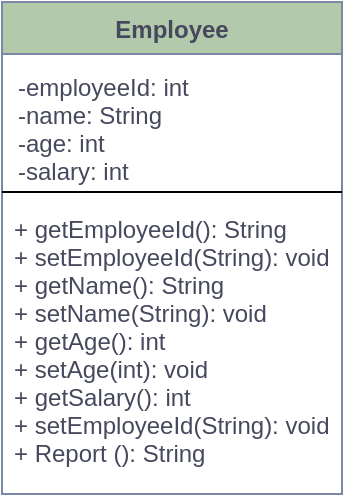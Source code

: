 <mxfile version="15.5.4" type="embed"><diagram id="C5RBs43oDa-KdzZeNtuy" name="Page-1"><mxGraphModel dx="779" dy="303" grid="1" gridSize="10" guides="1" tooltips="1" connect="1" arrows="1" fold="1" page="1" pageScale="1" pageWidth="827" pageHeight="1169" math="0" shadow="0"><root><mxCell id="WIyWlLk6GJQsqaUBKTNV-0"/><mxCell id="WIyWlLk6GJQsqaUBKTNV-1" parent="WIyWlLk6GJQsqaUBKTNV-0"/><mxCell id="1" value="Employee" style="swimlane;fontStyle=1;align=center;verticalAlign=top;childLayout=stackLayout;horizontal=1;startSize=26;horizontalStack=0;resizeParent=1;resizeParentMax=0;resizeLast=0;collapsible=1;marginBottom=0;rounded=0;sketch=0;fontColor=#46495D;strokeColor=#788AA3;fillColor=#B2C9AB;" parent="WIyWlLk6GJQsqaUBKTNV-1" vertex="1"><mxGeometry x="230" y="20" width="170" height="246" as="geometry"/></mxCell><mxCell id="2" value="-employeeId: int&#10;-name: String&#10;-age: int&#10;-salary: int" style="text;strokeColor=none;fillColor=none;align=left;verticalAlign=top;spacingLeft=4;spacingRight=4;overflow=hidden;rotatable=0;points=[[0,0.5],[1,0.5]];portConstraint=eastwest;rounded=0;sketch=0;fontColor=#46495D;spacingTop=1;spacing=4;" parent="1" vertex="1"><mxGeometry y="26" width="170" height="64" as="geometry"/></mxCell><mxCell id="3" value="" style="line;strokeWidth=1;fillColor=none;align=left;verticalAlign=middle;spacingTop=-1;spacingLeft=3;spacingRight=3;rotatable=0;labelPosition=right;points=[];portConstraint=eastwest;rounded=0;sketch=0;fontColor=#46495D;" parent="1" vertex="1"><mxGeometry y="90" width="170" height="10" as="geometry"/></mxCell><mxCell id="4" value="+ getEmployeeId(): String&#10;+ setEmployeeId(String): void&#10;+ getName(): String&#10;+ setName(String): void&#10;+ getAge(): int&#10;+ setAge(int): void&#10;+ getSalary(): int&#10;+ setEmployeeId(String): void&#10;+ Report (): String" style="text;strokeColor=none;fillColor=none;align=left;verticalAlign=top;spacingLeft=4;spacingRight=4;overflow=hidden;rotatable=0;points=[[0,0.5],[1,0.5]];portConstraint=eastwest;rounded=0;sketch=0;fontColor=#46495D;" parent="1" vertex="1"><mxGeometry y="100" width="170" height="146" as="geometry"/></mxCell></root></mxGraphModel></diagram></mxfile>